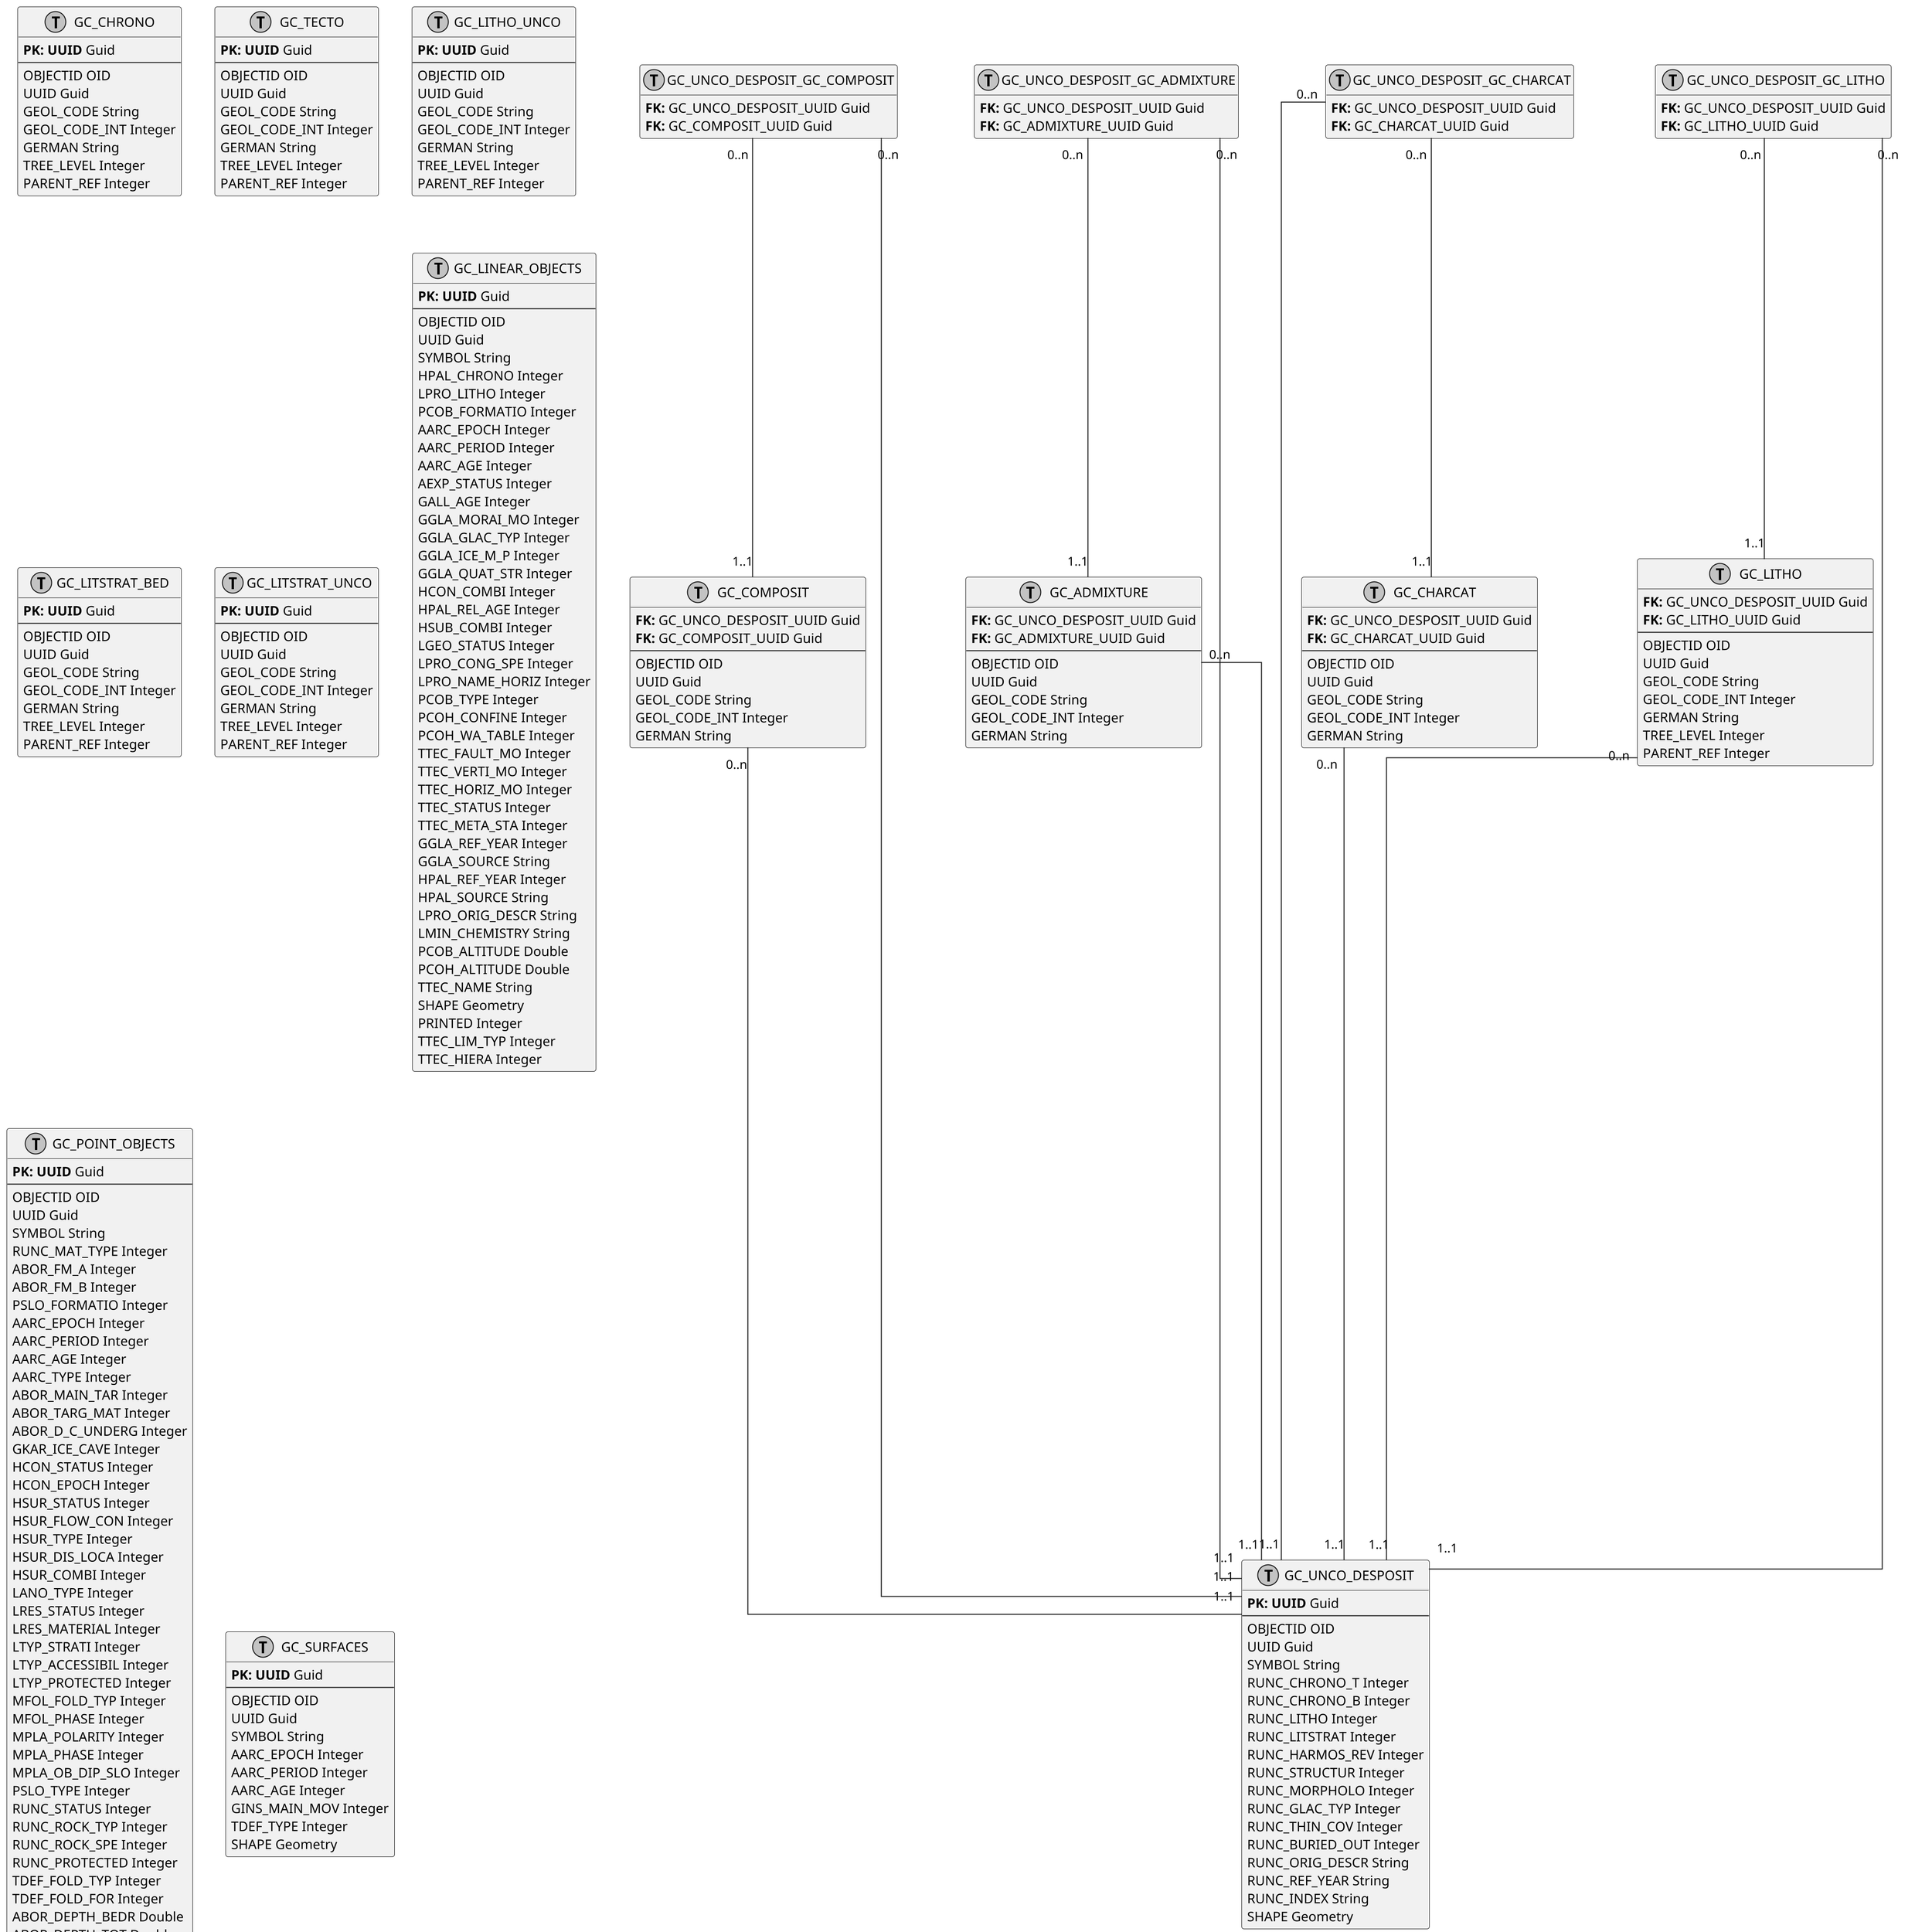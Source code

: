 
@startuml

skinparam monochrome true
skinparam linetype ortho
scale 2

!define table(x) class x << (T,#FFAAAA) >>
!define view(x) class x << (V,#FFAAAA) >>
!define ent(x) class x << (E,#FFAAAA) >>

!define primary_key(x) <b>PK: x</b>
!define foreign_key(x,reference) <b>FK: </b>x
hide methods
hide stereotypes

table(GC_CHRONO) {
	primary_key(UUID) Guid
	---
	OBJECTID OID
	UUID Guid
	GEOL_CODE String
	GEOL_CODE_INT Integer
	GERMAN String
	TREE_LEVEL Integer
	PARENT_REF Integer
}

table(GC_LITHO) {
	foreign_key(GC_UNCO_DESPOSIT_UUID,GC_UNCO_DESPOSIT) Guid
	foreign_key(GC_LITHO_UUID,GC_LITHO) Guid
	---
	OBJECTID OID
	UUID Guid
	GEOL_CODE String
	GEOL_CODE_INT Integer
	GERMAN String
	TREE_LEVEL Integer
	PARENT_REF Integer
}

table(GC_LITSTRAT) {
	foreign_key(GC_EXPLOIT_GEOMAT_PLG_UUID,GC_EXPLOIT_GEOMAT_PLG) Guid
	foreign_key(GC_LITSTRAT_UUID,GC_LITSTRAT) Guid
	---
	OBJECTID OID
	UUID Guid
	GEOL_CODE String
	GEOL_CODE_INT Integer
	GERMAN String
	TREE_LEVEL Integer
	PARENT_REF Integer
}

table(GC_TECTO) {
	primary_key(UUID) Guid
	---
	OBJECTID OID
	UUID Guid
	GEOL_CODE String
	GEOL_CODE_INT Integer
	GERMAN String
	TREE_LEVEL Integer
	PARENT_REF Integer
}

table(GC_LITHO_UNCO) {
	primary_key(UUID) Guid
	---
	OBJECTID OID
	UUID Guid
	GEOL_CODE String
	GEOL_CODE_INT Integer
	GERMAN String
	TREE_LEVEL Integer
	PARENT_REF Integer
}

table(GC_LITHO_BED) {
	foreign_key(GC_BEDROCK_UUID,GC_BEDROCK) Guid
	foreign_key(GC_LITHO_BED_UUID,GC_LITHO_BED) Guid
	---
	OBJECTID OID
	UUID Guid
	GEOL_CODE String
	GEOL_CODE_INT Integer
	GERMAN String
	TREE_LEVEL Integer
	PARENT_REF Integer
}

table(GC_LITSTRAT_BED) {
	primary_key(UUID) Guid
	---
	OBJECTID OID
	UUID Guid
	GEOL_CODE String
	GEOL_CODE_INT Integer
	GERMAN String
	TREE_LEVEL Integer
	PARENT_REF Integer
}

table(GC_LITSTRAT_UNCO) {
	primary_key(UUID) Guid
	---
	OBJECTID OID
	UUID Guid
	GEOL_CODE String
	GEOL_CODE_INT Integer
	GERMAN String
	TREE_LEVEL Integer
	PARENT_REF Integer
}

table(GC_BED_FORM_ATT) {
	primary_key(UUID) Guid
	---
	OBJECTID OID
	UUID Guid
	FMAT_META_MINERAL1 Integer
	FMAT_META_MINERAL2 Integer
	FMAT_META_MINERAL3 Integer
	FMAT_META_STR1 Integer
	FMAT_META_STR2 Integer
	FMAT_META_STR3 Integer
	FMAT_SEDI_BEDDING1 Integer
	FMAT_SEDI_BEDDING2 Integer
	FMAT_SEDI_BOND_MAT Integer
	FMAT_SEDI_MAIN_COM Integer
	FMAT_SEDI_SECO_COM1 Integer
	FMAT_SEDI_SECO_COM2 Integer
	FMAT_SEDI_STR1 Integer
	FMAT_SEDI_STR2 Integer
	FMAT_SEDI_TEX1 Integer
	FMAT_SEDI_TEX2 Integer
	FMAT_IGNE_TEX Integer
	FMAT_IGNE_GRAIN_SI Integer
	FMAT_IGNE_AFFINITY Integer
	FMAT_META_FULL_NAME String
	FMAT_LITSTRAT Integer
}

table(GC_SYSTEM) {
	foreign_key(GC_FOSSILS_UUID,GC_FOSSILS) Guid
	foreign_key(GC_SYSTEM_UUID,GC_SYSTEM) Guid
	---
	OBJECTID OID
	UUID Guid
	GEOL_CODE String
	GEOL_CODE_INT Integer
	GERMAN String
}

table(GC_COMPOSIT) {
	foreign_key(GC_UNCO_DESPOSIT_UUID,GC_UNCO_DESPOSIT) Guid
	foreign_key(GC_COMPOSIT_UUID,GC_COMPOSIT) Guid
	---
	OBJECTID OID
	UUID Guid
	GEOL_CODE String
	GEOL_CODE_INT Integer
	GERMAN String
}

table(GC_ADMIXTURE) {
	foreign_key(GC_UNCO_DESPOSIT_UUID,GC_UNCO_DESPOSIT) Guid
	foreign_key(GC_ADMIXTURE_UUID,GC_ADMIXTURE) Guid
	---
	OBJECTID OID
	UUID Guid
	GEOL_CODE String
	GEOL_CODE_INT Integer
	GERMAN String
}

table(GC_CHARCAT) {
	foreign_key(GC_UNCO_DESPOSIT_UUID,GC_UNCO_DESPOSIT) Guid
	foreign_key(GC_CHARCAT_UUID,GC_CHARCAT) Guid
	---
	OBJECTID OID
	UUID Guid
	GEOL_CODE String
	GEOL_CODE_INT Integer
	GERMAN String
}

table(GC_EXPLOIT_GEOMAT_PLG) {
	primary_key(UUID) Guid
	---
	OBJECTID OID
	UUID Guid
	SYMBOL String
	AEXP_STATUS Integer
	AEXP_TARG_MAT Integer
	SHAPE Geometry
}

table(GC_LINEAR_OBJECTS) {
	primary_key(UUID) Guid
	---
	OBJECTID OID
	UUID Guid
	SYMBOL String
	HPAL_CHRONO Integer
	LPRO_LITHO Integer
	PCOB_FORMATIO Integer
	AARC_EPOCH Integer
	AARC_PERIOD Integer
	AARC_AGE Integer
	AEXP_STATUS Integer
	GALL_AGE Integer
	GGLA_MORAI_MO Integer
	GGLA_GLAC_TYP Integer
	GGLA_ICE_M_P Integer
	GGLA_QUAT_STR Integer
	HCON_COMBI Integer
	HPAL_REL_AGE Integer
	HSUB_COMBI Integer
	LGEO_STATUS Integer
	LPRO_CONG_SPE Integer
	LPRO_NAME_HORIZ Integer
	PCOB_TYPE Integer
	PCOH_CONFINE Integer
	PCOH_WA_TABLE Integer
	TTEC_FAULT_MO Integer
	TTEC_VERTI_MO Integer
	TTEC_HORIZ_MO Integer
	TTEC_STATUS Integer
	TTEC_META_STA Integer
	GGLA_REF_YEAR Integer
	GGLA_SOURCE String
	HPAL_REF_YEAR Integer
	HPAL_SOURCE String
	LPRO_ORIG_DESCR String
	LMIN_CHEMISTRY String
	PCOB_ALTITUDE Double
	PCOH_ALTITUDE Double
	TTEC_NAME String
	SHAPE Geometry
	PRINTED Integer
	TTEC_LIM_TYP Integer
	TTEC_HIERA Integer
}

table(GC_POINT_OBJECTS) {
	primary_key(UUID) Guid
	---
	OBJECTID OID
	UUID Guid
	SYMBOL String
	RUNC_MAT_TYPE Integer
	ABOR_FM_A Integer
	ABOR_FM_B Integer
	PSLO_FORMATIO Integer
	AARC_EPOCH Integer
	AARC_PERIOD Integer
	AARC_AGE Integer
	AARC_TYPE Integer
	ABOR_MAIN_TAR Integer
	ABOR_TARG_MAT Integer
	ABOR_D_C_UNDERG Integer
	GKAR_ICE_CAVE Integer
	HCON_STATUS Integer
	HCON_EPOCH Integer
	HSUR_STATUS Integer
	HSUR_FLOW_CON Integer
	HSUR_TYPE Integer
	HSUR_DIS_LOCA Integer
	HSUR_COMBI Integer
	LANO_TYPE Integer
	LRES_STATUS Integer
	LRES_MATERIAL Integer
	LTYP_STRATI Integer
	LTYP_ACCESSIBIL Integer
	LTYP_PROTECTED Integer
	MFOL_FOLD_TYP Integer
	MFOL_PHASE Integer
	MPLA_POLARITY Integer
	MPLA_PHASE Integer
	MPLA_OB_DIP_SLO Integer
	PSLO_TYPE Integer
	RUNC_STATUS Integer
	RUNC_ROCK_TYP Integer
	RUNC_ROCK_SPE Integer
	RUNC_PROTECTED Integer
	TDEF_FOLD_TYP Integer
	TDEF_FOLD_FOR Integer
	ABOR_DEPTH_BEDR Double
	ABOR_DEPTH_TOT Double
	ABOR_DEPTH_FM_A Double
	ABOR_DEPTH_FM_B Double
	ABOR_DEPTH_WT Double
	AZIMUTH Integer
	DIP Integer
	ABOR_REF_NUMBER Integer
	ABOR_LINK Integer
	HCON_DEPTH Double
	HCON_DEPTH_WT Double
	HCON_MEA_PERIOD String
	HSUR_TEMP Integer
	HSUR_CHEMISTRY String
	LRES_CHEMISTRY String
	LTYP_NAME String
	MFOL_PHASE_REF String
	MPLA_PHASE_REF String
	PMOD_HEIGHT Double
	PMOD_MEA_PERIOD String
	RUNC_ORIG_DESCR String
	LMIS_ORIG_ID String
	SHAPE Geometry
	PRINTED Integer
	ABOR_LITHO Integer
}

table(GC_FOSSILS) {
	primary_key(UUID) Guid
	---
	OBJECTID OID
	UUID Guid
	SYMBOL String
	LFOS_DIVISION Integer
	LFOS_DAT_METH Integer
	LFOS_STATUS Integer
	LFOS_PROTECTED Integer
	SHAPE Geometry
	PRINTED Integer
}

table(GC_UNCO_DESPOSIT) {
	primary_key(UUID) Guid
	---
	OBJECTID OID
	UUID Guid
	SYMBOL String
	RUNC_CHRONO_T Integer
	RUNC_CHRONO_B Integer
	RUNC_LITHO Integer
	RUNC_LITSTRAT Integer
	RUNC_HARMOS_REV Integer
	RUNC_STRUCTUR Integer
	RUNC_MORPHOLO Integer
	RUNC_GLAC_TYP Integer
	RUNC_THIN_COV Integer
	RUNC_BURIED_OUT Integer
	RUNC_ORIG_DESCR String
	RUNC_REF_YEAR String
	RUNC_INDEX String
	SHAPE Geometry
}

table(GC_BEDROCK) {
	primary_key(UUID) Guid
	foreign_key(FORM_ATT,GC_BED_FORM_ATT) Guid
	---
	OBJECTID OID
	UUID Guid
	SYMBOL String
	RBED_CHRONO_T Integer
	RBED_CHRONO_B Integer
	RBED_CHRONO_B_LOC Integer
	RBED_CHRONO_T_LOC Integer
	RBED_TECTO Integer
	RBED_HARMOS_REV Integer
	RBED_EXOTIC_ELE Integer
	RBED_ORIG_DESCR String
	RBED_INDEX String
	FORM_ATT Guid
	SHAPE Geometry
}

table(GC_SURFACES) {
	primary_key(UUID) Guid
	---
	OBJECTID OID
	UUID Guid
	SYMBOL String
	AARC_EPOCH Integer
	AARC_PERIOD Integer
	AARC_AGE Integer
	GINS_MAIN_MOV Integer
	TDEF_TYPE Integer
	SHAPE Geometry
}

table(GC_EXPLOIT_GEOMAT_PT) {
	primary_key(UUID) Guid
	---
	OBJECTID OID
	UUID Guid
	SYMBOL String
	AEXP_STATUS Integer
	AEXP_TARG_MAT Integer
	AEXP_DEPTH_TOT Double
	SHAPE Geometry
	PRINTED Integer
}

table(GC_UNCO_DESPOSIT_GC_LITHO) {
	foreign_key(GC_UNCO_DESPOSIT_UUID,GC_UNCO_DESPOSIT) Guid
	foreign_key(GC_LITHO_UUID,GC_LITHO) Guid
}

table(GC_EXPLOIT_GEOMAT_PT_GC_LITSTRAT) {
	foreign_key(GC_EXPLOIT_GEOMAT_PT_UUID,GC_EXPLOIT_GEOMAT_PT) Guid
	foreign_key(GC_LITSTRAT_UUID,GC_LITSTRAT) Guid
}

table(GC_BEDROCK_GC_LITHO_BED) {
	foreign_key(GC_BEDROCK_UUID,GC_BEDROCK) Guid
	foreign_key(GC_LITHO_BED_UUID,GC_LITHO_BED) Guid
}

table(GC_FOSSILS_GC_SYSTEM) {
	foreign_key(GC_FOSSILS_UUID,GC_FOSSILS) Guid
	foreign_key(GC_SYSTEM_UUID,GC_SYSTEM) Guid
}

table(GC_UNCO_DESPOSIT_GC_COMPOSIT) {
	foreign_key(GC_UNCO_DESPOSIT_UUID,GC_UNCO_DESPOSIT) Guid
	foreign_key(GC_COMPOSIT_UUID,GC_COMPOSIT) Guid
}

table(GC_UNCO_DESPOSIT_GC_ADMIXTURE) {
	foreign_key(GC_UNCO_DESPOSIT_UUID,GC_UNCO_DESPOSIT) Guid
	foreign_key(GC_ADMIXTURE_UUID,GC_ADMIXTURE) Guid
}

table(GC_UNCO_DESPOSIT_GC_CHARCAT) {
	foreign_key(GC_UNCO_DESPOSIT_UUID,GC_UNCO_DESPOSIT) Guid
	foreign_key(GC_CHARCAT_UUID,GC_CHARCAT) Guid
}

table(GC_EXPLOIT_GEOMAT_PLG_GC_LITSTRAT) {
	foreign_key(GC_EXPLOIT_GEOMAT_PLG_UUID,GC_EXPLOIT_GEOMAT_PLG) Guid
	foreign_key(GC_LITSTRAT_UUID,GC_LITSTRAT) Guid
}

GC_LITHO "0..n" -- "1..1" GC_UNCO_DESPOSIT
GC_LITSTRAT "0..n" -- "1..1" GC_EXPLOIT_GEOMAT_PLG
GC_LITHO_BED "0..n" -- "1..1" GC_BEDROCK
GC_SYSTEM "0..n" -- "1..1" GC_FOSSILS
GC_COMPOSIT "0..n" -- "1..1" GC_UNCO_DESPOSIT
GC_ADMIXTURE "0..n" -- "1..1" GC_UNCO_DESPOSIT
GC_CHARCAT "0..n" -- "1..1" GC_UNCO_DESPOSIT
GC_BEDROCK "0..n" -- "1..1" GC_BED_FORM_ATT
GC_UNCO_DESPOSIT_GC_LITHO "0..n" -- "1..1" GC_UNCO_DESPOSIT
GC_UNCO_DESPOSIT_GC_LITHO "0..n" -- "1..1" GC_LITHO
GC_EXPLOIT_GEOMAT_PT_GC_LITSTRAT "0..n" -- "1..1" GC_EXPLOIT_GEOMAT_PT
GC_EXPLOIT_GEOMAT_PT_GC_LITSTRAT "0..n" -- "1..1" GC_LITSTRAT
GC_BEDROCK_GC_LITHO_BED "0..n" -- "1..1" GC_BEDROCK
GC_BEDROCK_GC_LITHO_BED "0..n" -- "1..1" GC_LITHO_BED
GC_FOSSILS_GC_SYSTEM "0..n" -- "1..1" GC_FOSSILS
GC_FOSSILS_GC_SYSTEM "0..n" -- "1..1" GC_SYSTEM
GC_UNCO_DESPOSIT_GC_COMPOSIT "0..n" -- "1..1" GC_UNCO_DESPOSIT
GC_UNCO_DESPOSIT_GC_COMPOSIT "0..n" -- "1..1" GC_COMPOSIT
GC_UNCO_DESPOSIT_GC_ADMIXTURE "0..n" -- "1..1" GC_UNCO_DESPOSIT
GC_UNCO_DESPOSIT_GC_ADMIXTURE "0..n" -- "1..1" GC_ADMIXTURE
GC_UNCO_DESPOSIT_GC_CHARCAT "0..n" -- "1..1" GC_UNCO_DESPOSIT
GC_UNCO_DESPOSIT_GC_CHARCAT "0..n" -- "1..1" GC_CHARCAT
GC_EXPLOIT_GEOMAT_PLG_GC_LITSTRAT "0..n" -- "1..1" GC_EXPLOIT_GEOMAT_PLG
GC_EXPLOIT_GEOMAT_PLG_GC_LITSTRAT "0..n" -- "1..1" GC_LITSTRAT

@enduml
    